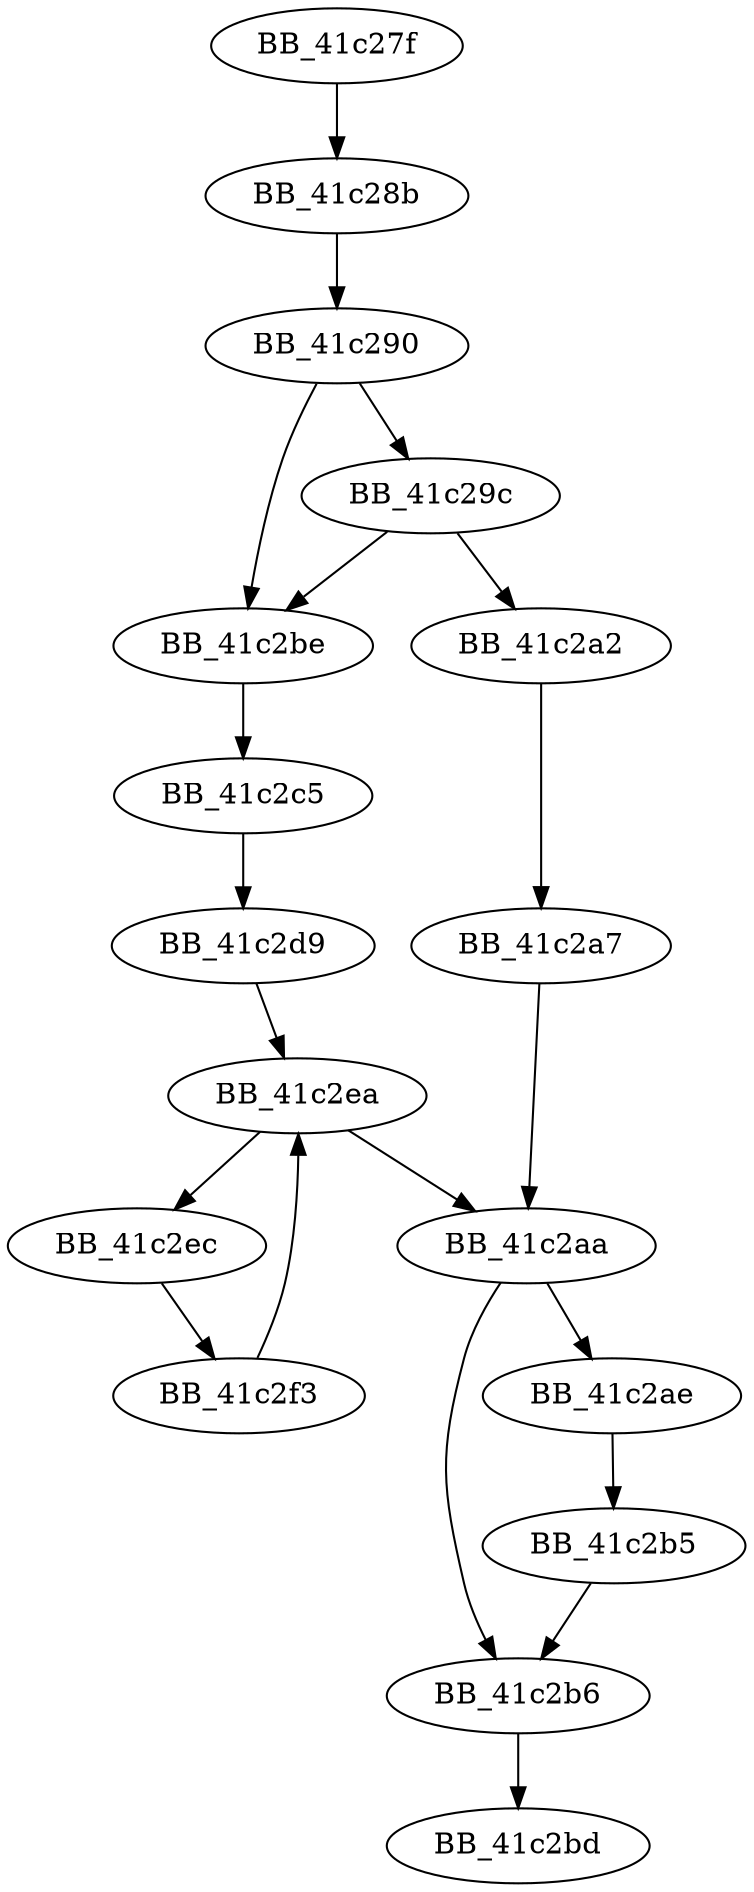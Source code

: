 DiGraph ___updatetlocinfo{
BB_41c27f->BB_41c28b
BB_41c28b->BB_41c290
BB_41c290->BB_41c29c
BB_41c290->BB_41c2be
BB_41c29c->BB_41c2a2
BB_41c29c->BB_41c2be
BB_41c2a2->BB_41c2a7
BB_41c2a7->BB_41c2aa
BB_41c2aa->BB_41c2ae
BB_41c2aa->BB_41c2b6
BB_41c2ae->BB_41c2b5
BB_41c2b5->BB_41c2b6
BB_41c2b6->BB_41c2bd
BB_41c2be->BB_41c2c5
BB_41c2c5->BB_41c2d9
BB_41c2d9->BB_41c2ea
BB_41c2ea->BB_41c2aa
BB_41c2ea->BB_41c2ec
BB_41c2ec->BB_41c2f3
BB_41c2f3->BB_41c2ea
}
